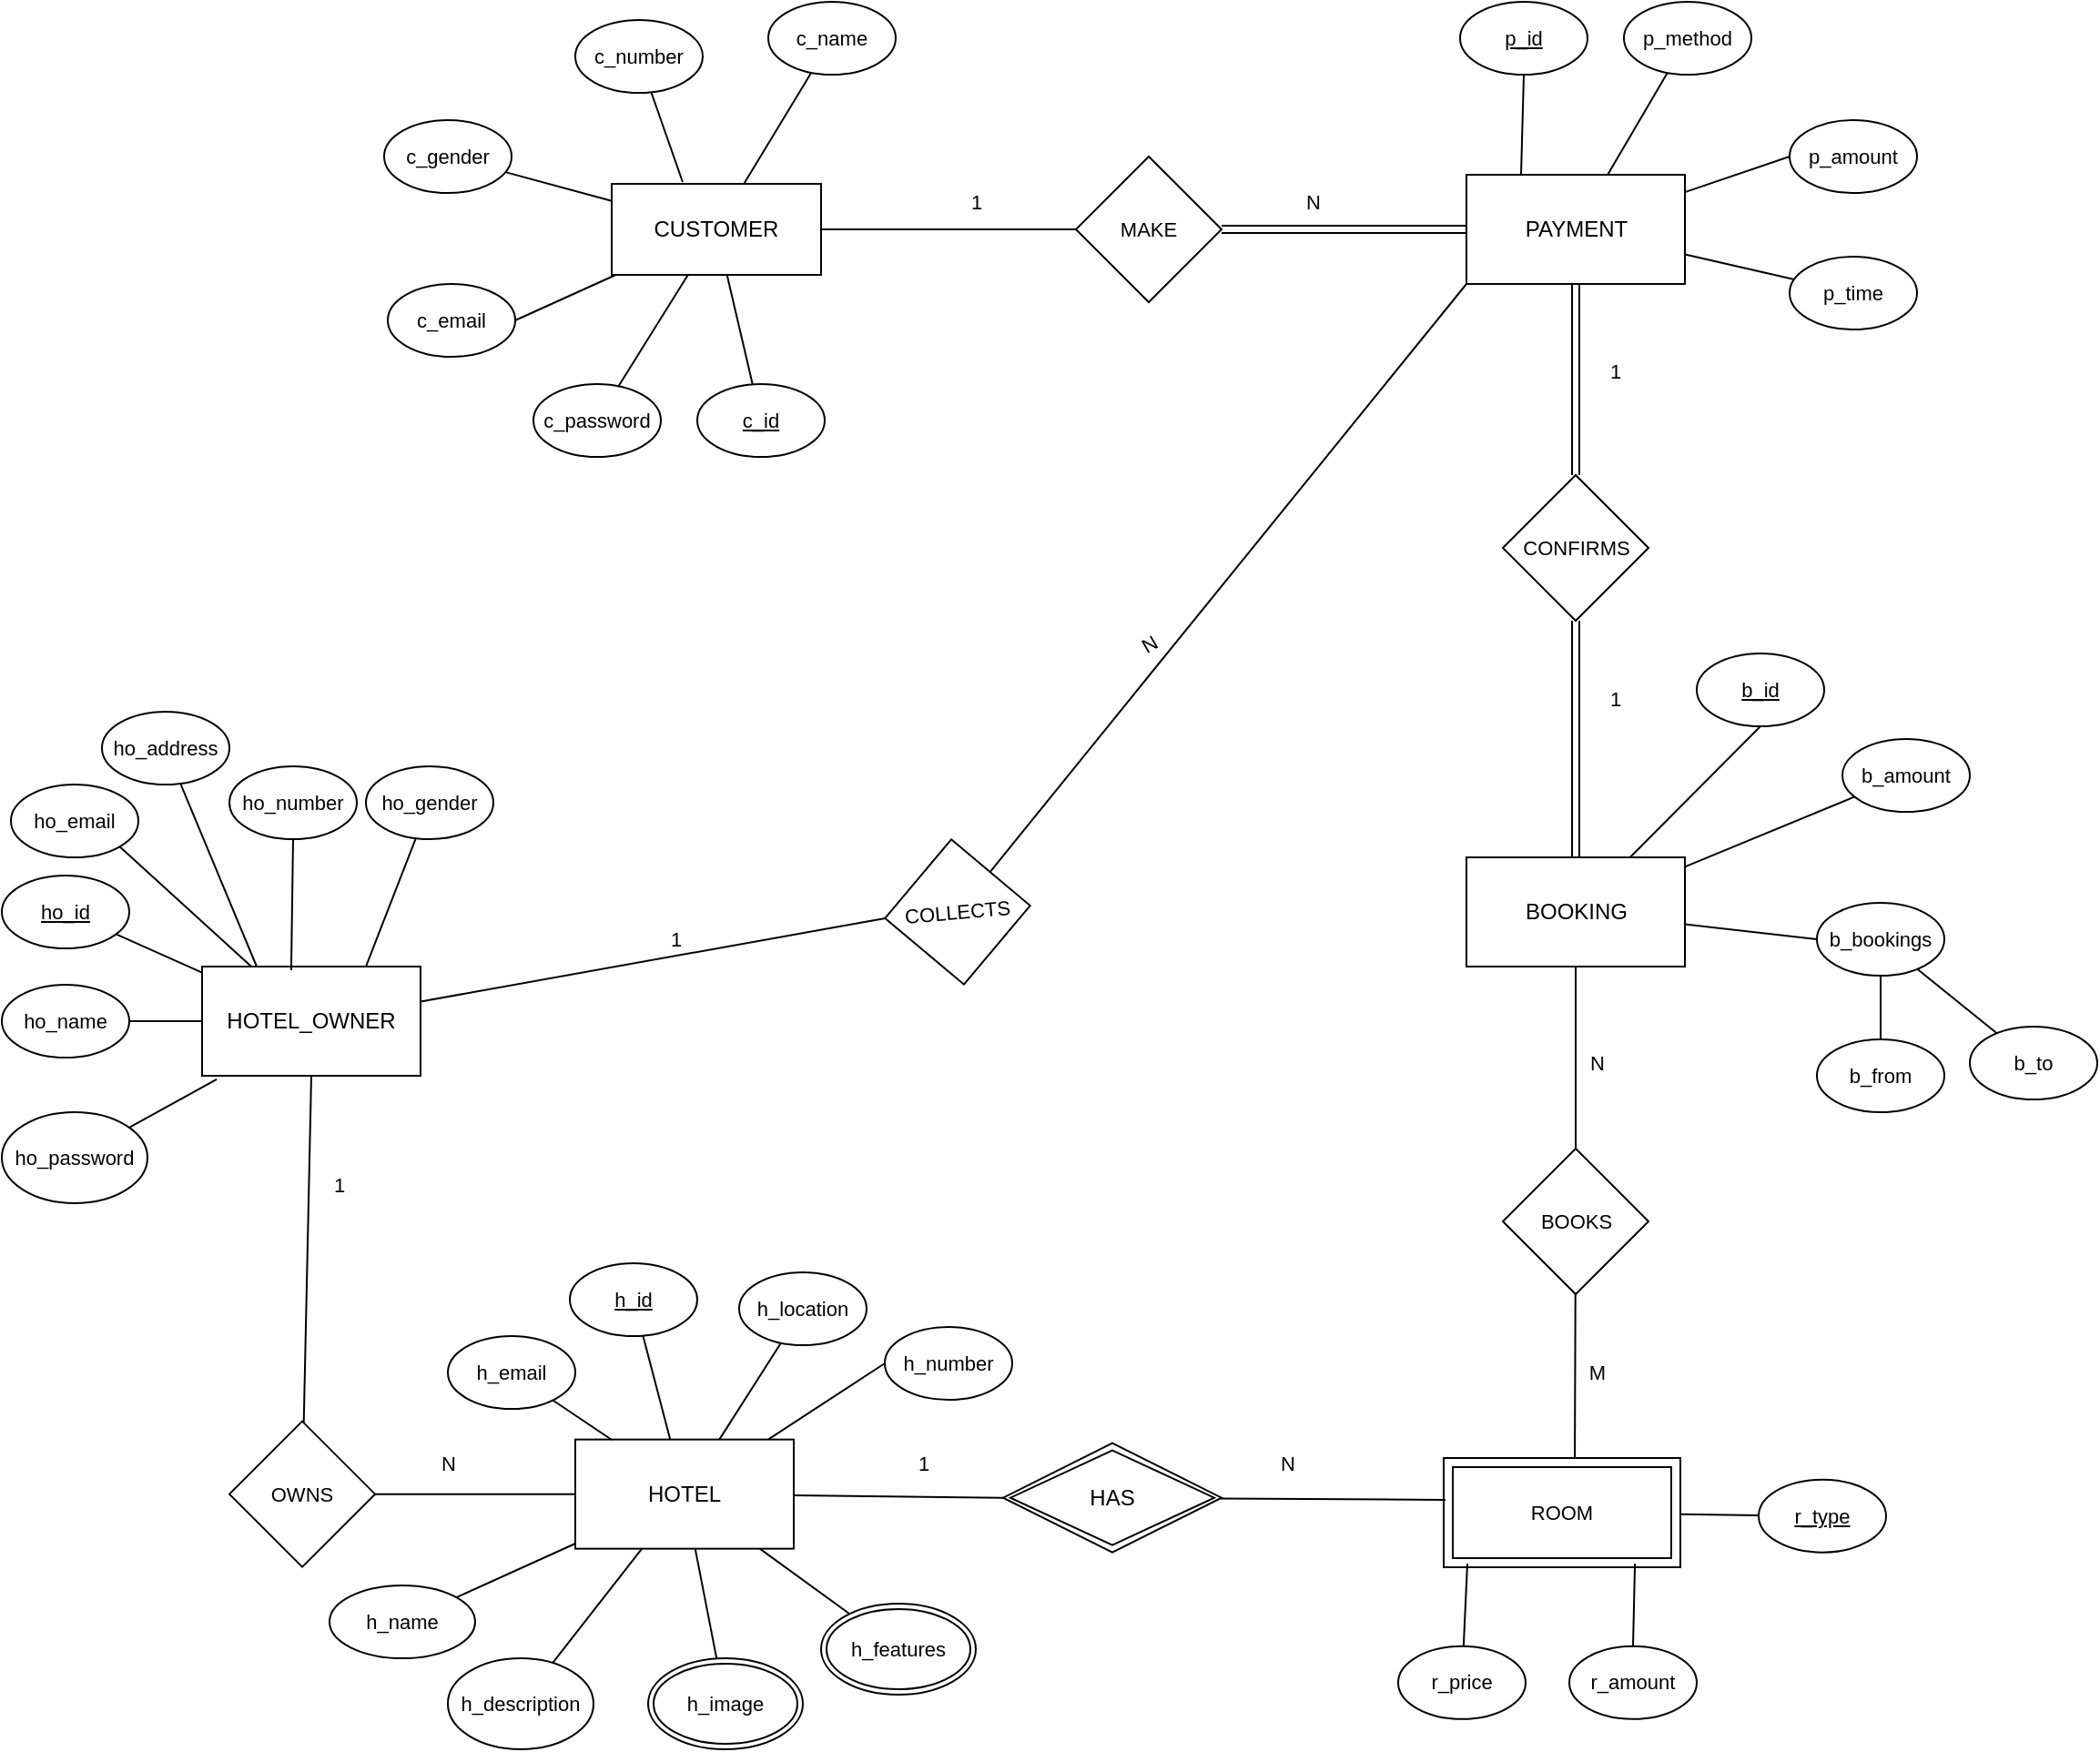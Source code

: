 <mxfile version="22.1.5" type="google">
  <diagram id="R2lEEEUBdFMjLlhIrx00" name="Page-1">
    <mxGraphModel grid="1" page="1" gridSize="10" guides="1" tooltips="1" connect="1" arrows="1" fold="1" pageScale="1" pageWidth="1600" pageHeight="1200" math="0" shadow="0" extFonts="Permanent Marker^https://fonts.googleapis.com/css?family=Permanent+Marker">
      <root>
        <mxCell id="0" />
        <mxCell id="1" parent="0" />
        <mxCell id="ENX1rJLDh6_G17ylzVSc-8" style="edgeStyle=none;shape=connector;rounded=1;orthogonalLoop=1;jettySize=auto;html=1;labelBackgroundColor=default;strokeColor=default;strokeWidth=1;align=center;verticalAlign=middle;fontFamily=Helvetica;fontSize=11;fontColor=default;endArrow=none;endFill=0;" edge="1" parent="1" source="ENX1rJLDh6_G17ylzVSc-1" target="ENX1rJLDh6_G17ylzVSc-6">
          <mxGeometry relative="1" as="geometry" />
        </mxCell>
        <mxCell id="ENX1rJLDh6_G17ylzVSc-155" style="edgeStyle=none;shape=connector;rounded=1;orthogonalLoop=1;jettySize=auto;html=1;labelBackgroundColor=default;strokeColor=default;strokeWidth=1;align=center;verticalAlign=middle;fontFamily=Helvetica;fontSize=11;fontColor=default;endArrow=none;endFill=0;" edge="1" parent="1" source="ENX1rJLDh6_G17ylzVSc-1" target="ENX1rJLDh6_G17ylzVSc-11">
          <mxGeometry relative="1" as="geometry" />
        </mxCell>
        <mxCell id="ENX1rJLDh6_G17ylzVSc-157" style="edgeStyle=none;shape=link;rounded=1;orthogonalLoop=1;jettySize=auto;html=1;labelBackgroundColor=default;strokeColor=default;strokeWidth=1;align=center;verticalAlign=middle;fontFamily=Helvetica;fontSize=11;fontColor=default;endArrow=none;endFill=0;" edge="1" parent="1" source="ENX1rJLDh6_G17ylzVSc-1" target="ENX1rJLDh6_G17ylzVSc-117">
          <mxGeometry relative="1" as="geometry" />
        </mxCell>
        <mxCell id="ENX1rJLDh6_G17ylzVSc-165" style="edgeStyle=none;shape=link;rounded=1;orthogonalLoop=1;jettySize=auto;html=1;entryX=0.5;entryY=0;entryDx=0;entryDy=0;labelBackgroundColor=default;strokeColor=default;strokeWidth=1;align=center;verticalAlign=middle;fontFamily=Helvetica;fontSize=11;fontColor=default;endArrow=none;endFill=0;" edge="1" parent="1" source="ENX1rJLDh6_G17ylzVSc-1" target="ENX1rJLDh6_G17ylzVSc-139">
          <mxGeometry relative="1" as="geometry" />
        </mxCell>
        <mxCell id="EEVhK9cs7pc64kv3YlAK-48" style="edgeStyle=none;shape=connector;rounded=0;orthogonalLoop=1;jettySize=auto;html=1;entryX=0;entryY=0.5;entryDx=0;entryDy=0;labelBackgroundColor=default;strokeColor=default;align=center;verticalAlign=middle;fontFamily=Helvetica;fontSize=11;fontColor=default;endArrow=none;endFill=0;" edge="1" parent="1" source="ENX1rJLDh6_G17ylzVSc-1" target="ENX1rJLDh6_G17ylzVSc-9">
          <mxGeometry relative="1" as="geometry" />
        </mxCell>
        <mxCell id="ENX1rJLDh6_G17ylzVSc-1" value="PAYMENT" style="rounded=0;whiteSpace=wrap;html=1;" vertex="1" parent="1">
          <mxGeometry x="1029.5" y="215" width="120" height="60" as="geometry" />
        </mxCell>
        <mxCell id="ENX1rJLDh6_G17ylzVSc-7" style="edgeStyle=none;shape=connector;rounded=1;orthogonalLoop=1;jettySize=auto;html=1;exitX=0.5;exitY=1;exitDx=0;exitDy=0;entryX=0.25;entryY=0;entryDx=0;entryDy=0;labelBackgroundColor=default;strokeColor=default;strokeWidth=1;align=center;verticalAlign=middle;fontFamily=Helvetica;fontSize=11;fontColor=default;endArrow=none;endFill=0;" edge="1" parent="1" source="ENX1rJLDh6_G17ylzVSc-5" target="ENX1rJLDh6_G17ylzVSc-1">
          <mxGeometry relative="1" as="geometry" />
        </mxCell>
        <mxCell id="ENX1rJLDh6_G17ylzVSc-5" value="&lt;u&gt;p_id&lt;/u&gt;" style="ellipse;whiteSpace=wrap;html=1;fontFamily=Helvetica;fontSize=11;fontColor=default;" vertex="1" parent="1">
          <mxGeometry x="1026" y="120" width="70" height="40" as="geometry" />
        </mxCell>
        <mxCell id="ENX1rJLDh6_G17ylzVSc-6" value="p_method" style="ellipse;whiteSpace=wrap;html=1;fontFamily=Helvetica;fontSize=11;fontColor=default;" vertex="1" parent="1">
          <mxGeometry x="1116" y="120" width="70" height="40" as="geometry" />
        </mxCell>
        <mxCell id="ENX1rJLDh6_G17ylzVSc-9" value="p_amount" style="ellipse;whiteSpace=wrap;html=1;fontFamily=Helvetica;fontSize=11;fontColor=default;" vertex="1" parent="1">
          <mxGeometry x="1207" y="185" width="70" height="40" as="geometry" />
        </mxCell>
        <mxCell id="ENX1rJLDh6_G17ylzVSc-11" value="p_time" style="ellipse;whiteSpace=wrap;html=1;fontFamily=Helvetica;fontSize=11;fontColor=default;" vertex="1" parent="1">
          <mxGeometry x="1207" y="260" width="70" height="40" as="geometry" />
        </mxCell>
        <mxCell id="ObD_U0GbB0rKHwvf-HSZ-20" style="edgeStyle=none;shape=connector;rounded=0;orthogonalLoop=1;jettySize=auto;html=1;entryX=0;entryY=0.5;entryDx=0;entryDy=0;labelBackgroundColor=default;strokeColor=default;align=center;verticalAlign=middle;fontFamily=Helvetica;fontSize=11;fontColor=default;endArrow=none;endFill=0;" edge="1" parent="1" source="ENX1rJLDh6_G17ylzVSc-15" target="ObD_U0GbB0rKHwvf-HSZ-10">
          <mxGeometry relative="1" as="geometry" />
        </mxCell>
        <mxCell id="ENX1rJLDh6_G17ylzVSc-15" value="HOTEL_OWNER" style="rounded=0;whiteSpace=wrap;html=1;" vertex="1" parent="1">
          <mxGeometry x="335" y="650" width="120" height="60" as="geometry" />
        </mxCell>
        <mxCell id="ENX1rJLDh6_G17ylzVSc-19" style="edgeStyle=none;shape=connector;rounded=1;orthogonalLoop=1;jettySize=auto;html=1;labelBackgroundColor=default;strokeColor=default;strokeWidth=1;align=center;verticalAlign=middle;fontFamily=Helvetica;fontSize=11;fontColor=default;endArrow=none;endFill=0;" edge="1" parent="1" source="ENX1rJLDh6_G17ylzVSc-16" target="ENX1rJLDh6_G17ylzVSc-15">
          <mxGeometry relative="1" as="geometry" />
        </mxCell>
        <mxCell id="ENX1rJLDh6_G17ylzVSc-16" value="&lt;u&gt;ho_id&lt;/u&gt;" style="ellipse;whiteSpace=wrap;html=1;fontFamily=Helvetica;fontSize=11;fontColor=default;" vertex="1" parent="1">
          <mxGeometry x="225" y="600" width="70" height="40" as="geometry" />
        </mxCell>
        <mxCell id="ENX1rJLDh6_G17ylzVSc-20" style="edgeStyle=none;shape=connector;rounded=1;orthogonalLoop=1;jettySize=auto;html=1;exitX=1;exitY=0.5;exitDx=0;exitDy=0;entryX=0;entryY=0.5;entryDx=0;entryDy=0;labelBackgroundColor=default;strokeColor=default;strokeWidth=1;align=center;verticalAlign=middle;fontFamily=Helvetica;fontSize=11;fontColor=default;endArrow=none;endFill=0;" edge="1" parent="1" source="ENX1rJLDh6_G17ylzVSc-17" target="ENX1rJLDh6_G17ylzVSc-15">
          <mxGeometry relative="1" as="geometry" />
        </mxCell>
        <mxCell id="ENX1rJLDh6_G17ylzVSc-17" value="ho_name" style="ellipse;whiteSpace=wrap;html=1;fontFamily=Helvetica;fontSize=11;fontColor=default;" vertex="1" parent="1">
          <mxGeometry x="225" y="660" width="70" height="40" as="geometry" />
        </mxCell>
        <mxCell id="ENX1rJLDh6_G17ylzVSc-27" style="edgeStyle=none;shape=connector;rounded=1;orthogonalLoop=1;jettySize=auto;html=1;entryX=0.25;entryY=0;entryDx=0;entryDy=0;labelBackgroundColor=default;strokeColor=default;strokeWidth=1;align=center;verticalAlign=middle;fontFamily=Helvetica;fontSize=11;fontColor=default;endArrow=none;endFill=0;" edge="1" parent="1" source="ENX1rJLDh6_G17ylzVSc-18" target="ENX1rJLDh6_G17ylzVSc-15">
          <mxGeometry relative="1" as="geometry" />
        </mxCell>
        <mxCell id="ENX1rJLDh6_G17ylzVSc-18" value="ho_address" style="ellipse;whiteSpace=wrap;html=1;fontFamily=Helvetica;fontSize=11;fontColor=default;" vertex="1" parent="1">
          <mxGeometry x="280" y="510" width="70" height="40" as="geometry" />
        </mxCell>
        <mxCell id="ENX1rJLDh6_G17ylzVSc-21" value="ho_number" style="ellipse;whiteSpace=wrap;html=1;fontFamily=Helvetica;fontSize=11;fontColor=default;" vertex="1" parent="1">
          <mxGeometry x="350" y="540" width="70" height="40" as="geometry" />
        </mxCell>
        <mxCell id="ENX1rJLDh6_G17ylzVSc-29" style="edgeStyle=none;shape=connector;rounded=1;orthogonalLoop=1;jettySize=auto;html=1;entryX=0.75;entryY=0;entryDx=0;entryDy=0;labelBackgroundColor=default;strokeColor=default;strokeWidth=1;align=center;verticalAlign=middle;fontFamily=Helvetica;fontSize=11;fontColor=default;endArrow=none;endFill=0;" edge="1" parent="1" source="ENX1rJLDh6_G17ylzVSc-22" target="ENX1rJLDh6_G17ylzVSc-15">
          <mxGeometry relative="1" as="geometry" />
        </mxCell>
        <mxCell id="ENX1rJLDh6_G17ylzVSc-22" value="ho_gender" style="ellipse;whiteSpace=wrap;html=1;fontFamily=Helvetica;fontSize=11;fontColor=default;" vertex="1" parent="1">
          <mxGeometry x="425" y="540" width="70" height="40" as="geometry" />
        </mxCell>
        <mxCell id="ENX1rJLDh6_G17ylzVSc-23" value="ho_password" style="ellipse;whiteSpace=wrap;html=1;fontFamily=Helvetica;fontSize=11;fontColor=default;" vertex="1" parent="1">
          <mxGeometry x="225" y="730" width="80" height="50" as="geometry" />
        </mxCell>
        <mxCell id="ENX1rJLDh6_G17ylzVSc-26" style="edgeStyle=none;shape=connector;rounded=1;orthogonalLoop=1;jettySize=auto;html=1;exitX=1;exitY=1;exitDx=0;exitDy=0;labelBackgroundColor=default;strokeColor=default;strokeWidth=1;align=center;verticalAlign=middle;fontFamily=Helvetica;fontSize=11;fontColor=default;endArrow=none;endFill=0;" edge="1" parent="1" source="ENX1rJLDh6_G17ylzVSc-24" target="ENX1rJLDh6_G17ylzVSc-15">
          <mxGeometry relative="1" as="geometry" />
        </mxCell>
        <mxCell id="ENX1rJLDh6_G17ylzVSc-24" value="ho_email" style="ellipse;whiteSpace=wrap;html=1;fontFamily=Helvetica;fontSize=11;fontColor=default;" vertex="1" parent="1">
          <mxGeometry x="230" y="550" width="70" height="40" as="geometry" />
        </mxCell>
        <mxCell id="ENX1rJLDh6_G17ylzVSc-25" style="edgeStyle=none;shape=connector;rounded=1;orthogonalLoop=1;jettySize=auto;html=1;entryX=0.067;entryY=1.033;entryDx=0;entryDy=0;entryPerimeter=0;labelBackgroundColor=default;strokeColor=default;strokeWidth=1;align=center;verticalAlign=middle;fontFamily=Helvetica;fontSize=11;fontColor=default;endArrow=none;endFill=0;" edge="1" parent="1" source="ENX1rJLDh6_G17ylzVSc-23" target="ENX1rJLDh6_G17ylzVSc-15">
          <mxGeometry relative="1" as="geometry" />
        </mxCell>
        <mxCell id="ENX1rJLDh6_G17ylzVSc-28" style="edgeStyle=none;shape=connector;rounded=1;orthogonalLoop=1;jettySize=auto;html=1;exitX=0.5;exitY=1;exitDx=0;exitDy=0;entryX=0.408;entryY=0.033;entryDx=0;entryDy=0;entryPerimeter=0;labelBackgroundColor=default;strokeColor=default;strokeWidth=1;align=center;verticalAlign=middle;fontFamily=Helvetica;fontSize=11;fontColor=default;endArrow=none;endFill=0;" edge="1" parent="1" source="ENX1rJLDh6_G17ylzVSc-21" target="ENX1rJLDh6_G17ylzVSc-15">
          <mxGeometry relative="1" as="geometry" />
        </mxCell>
        <mxCell id="ENX1rJLDh6_G17ylzVSc-98" style="edgeStyle=none;shape=connector;rounded=1;orthogonalLoop=1;jettySize=auto;html=1;labelBackgroundColor=default;strokeColor=default;strokeWidth=1;align=center;verticalAlign=middle;fontFamily=Helvetica;fontSize=11;fontColor=default;endArrow=none;endFill=0;" edge="1" parent="1" source="ENX1rJLDh6_G17ylzVSc-30" target="ENX1rJLDh6_G17ylzVSc-94">
          <mxGeometry relative="1" as="geometry" />
        </mxCell>
        <mxCell id="38MOUHCQfQlVia6puJau-15" style="edgeStyle=none;shape=connector;rounded=0;orthogonalLoop=1;jettySize=auto;html=1;labelBackgroundColor=default;strokeColor=default;align=center;verticalAlign=middle;fontFamily=Helvetica;fontSize=11;fontColor=default;endArrow=none;endFill=0;" edge="1" parent="1" source="ENX1rJLDh6_G17ylzVSc-30" target="38MOUHCQfQlVia6puJau-14">
          <mxGeometry relative="1" as="geometry" />
        </mxCell>
        <mxCell id="EEVhK9cs7pc64kv3YlAK-26" style="edgeStyle=none;shape=connector;rounded=0;orthogonalLoop=1;jettySize=auto;html=1;entryX=0;entryY=0.5;entryDx=0;entryDy=0;labelBackgroundColor=default;strokeColor=default;align=center;verticalAlign=middle;fontFamily=Helvetica;fontSize=11;fontColor=default;endArrow=none;endFill=0;" edge="1" parent="1" source="ENX1rJLDh6_G17ylzVSc-30" target="XDUcXkjcurWNmdW9d0in-2">
          <mxGeometry relative="1" as="geometry" />
        </mxCell>
        <mxCell id="ObD_U0GbB0rKHwvf-HSZ-8" style="edgeStyle=none;shape=connector;rounded=0;orthogonalLoop=1;jettySize=auto;html=1;labelBackgroundColor=default;strokeColor=default;align=center;verticalAlign=middle;fontFamily=Helvetica;fontSize=11;fontColor=default;endArrow=none;endFill=0;" edge="1" parent="1" source="ENX1rJLDh6_G17ylzVSc-30" target="ObD_U0GbB0rKHwvf-HSZ-7">
          <mxGeometry relative="1" as="geometry" />
        </mxCell>
        <mxCell id="ObD_U0GbB0rKHwvf-HSZ-15" style="edgeStyle=none;shape=connector;rounded=0;orthogonalLoop=1;jettySize=auto;html=1;labelBackgroundColor=default;strokeColor=default;align=center;verticalAlign=middle;fontFamily=Helvetica;fontSize=11;fontColor=default;endArrow=none;endFill=0;" edge="1" parent="1" source="ENX1rJLDh6_G17ylzVSc-30" target="ENX1rJLDh6_G17ylzVSc-36">
          <mxGeometry relative="1" as="geometry" />
        </mxCell>
        <mxCell id="ObD_U0GbB0rKHwvf-HSZ-16" style="edgeStyle=none;shape=connector;rounded=0;orthogonalLoop=1;jettySize=auto;html=1;entryX=0;entryY=0.5;entryDx=0;entryDy=0;labelBackgroundColor=default;strokeColor=default;align=center;verticalAlign=middle;fontFamily=Helvetica;fontSize=11;fontColor=default;endArrow=none;endFill=0;" edge="1" parent="1" source="ENX1rJLDh6_G17ylzVSc-30" target="ENX1rJLDh6_G17ylzVSc-37">
          <mxGeometry relative="1" as="geometry" />
        </mxCell>
        <mxCell id="ENX1rJLDh6_G17ylzVSc-30" value="HOTEL" style="rounded=0;whiteSpace=wrap;html=1;" vertex="1" parent="1">
          <mxGeometry x="540" y="909.82" width="120" height="60" as="geometry" />
        </mxCell>
        <mxCell id="ENX1rJLDh6_G17ylzVSc-31" style="edgeStyle=none;shape=connector;rounded=1;orthogonalLoop=1;jettySize=auto;html=1;labelBackgroundColor=default;strokeColor=default;strokeWidth=1;align=center;verticalAlign=middle;fontFamily=Helvetica;fontSize=11;fontColor=default;endArrow=none;endFill=0;" edge="1" parent="1" source="ENX1rJLDh6_G17ylzVSc-32" target="ENX1rJLDh6_G17ylzVSc-30">
          <mxGeometry relative="1" as="geometry" />
        </mxCell>
        <mxCell id="ENX1rJLDh6_G17ylzVSc-32" value="&lt;u&gt;h_id&lt;/u&gt;" style="ellipse;whiteSpace=wrap;html=1;fontFamily=Helvetica;fontSize=11;fontColor=default;" vertex="1" parent="1">
          <mxGeometry x="537" y="813" width="70" height="40" as="geometry" />
        </mxCell>
        <mxCell id="ENX1rJLDh6_G17ylzVSc-36" value="h_location" style="ellipse;whiteSpace=wrap;html=1;fontFamily=Helvetica;fontSize=11;fontColor=default;" vertex="1" parent="1">
          <mxGeometry x="630" y="818" width="70" height="40" as="geometry" />
        </mxCell>
        <mxCell id="ENX1rJLDh6_G17ylzVSc-37" value="h_number" style="ellipse;whiteSpace=wrap;html=1;fontFamily=Helvetica;fontSize=11;fontColor=default;" vertex="1" parent="1">
          <mxGeometry x="710" y="848" width="70" height="40" as="geometry" />
        </mxCell>
        <mxCell id="ENX1rJLDh6_G17ylzVSc-42" value="h_email" style="ellipse;whiteSpace=wrap;html=1;fontFamily=Helvetica;fontSize=11;fontColor=default;" vertex="1" parent="1">
          <mxGeometry x="470" y="853" width="70" height="40" as="geometry" />
        </mxCell>
        <mxCell id="ENX1rJLDh6_G17ylzVSc-75" style="edgeStyle=none;shape=connector;rounded=1;orthogonalLoop=1;jettySize=auto;html=1;labelBackgroundColor=default;strokeColor=default;strokeWidth=1;align=center;verticalAlign=middle;fontFamily=Helvetica;fontSize=11;fontColor=default;endArrow=none;endFill=0;" edge="1" parent="1" source="ENX1rJLDh6_G17ylzVSc-47" target="ENX1rJLDh6_G17ylzVSc-30">
          <mxGeometry relative="1" as="geometry" />
        </mxCell>
        <mxCell id="ENX1rJLDh6_G17ylzVSc-47" value="h_name" style="ellipse;whiteSpace=wrap;html=1;fontFamily=Helvetica;fontSize=11;fontColor=default;" vertex="1" parent="1">
          <mxGeometry x="405" y="990" width="80" height="40" as="geometry" />
        </mxCell>
        <mxCell id="EEVhK9cs7pc64kv3YlAK-25" style="edgeStyle=none;shape=connector;rounded=0;orthogonalLoop=1;jettySize=auto;html=1;labelBackgroundColor=default;strokeColor=default;align=center;verticalAlign=middle;fontFamily=Helvetica;fontSize=11;fontColor=default;endArrow=none;endFill=0;" edge="1" parent="1" source="ENX1rJLDh6_G17ylzVSc-49" target="ENX1rJLDh6_G17ylzVSc-30">
          <mxGeometry relative="1" as="geometry" />
        </mxCell>
        <mxCell id="ObD_U0GbB0rKHwvf-HSZ-1" style="rounded=0;orthogonalLoop=1;jettySize=auto;html=1;entryX=0.5;entryY=1;entryDx=0;entryDy=0;endArrow=none;endFill=0;" edge="1" parent="1" source="ENX1rJLDh6_G17ylzVSc-49" target="ENX1rJLDh6_G17ylzVSc-15">
          <mxGeometry relative="1" as="geometry" />
        </mxCell>
        <mxCell id="ENX1rJLDh6_G17ylzVSc-49" value="OWNS" style="rhombus;whiteSpace=wrap;html=1;fontFamily=Helvetica;fontSize=11;fontColor=default;" vertex="1" parent="1">
          <mxGeometry x="350" y="899.82" width="80" height="80" as="geometry" />
        </mxCell>
        <mxCell id="ENX1rJLDh6_G17ylzVSc-151" style="edgeStyle=none;shape=connector;rounded=1;orthogonalLoop=1;jettySize=auto;html=1;labelBackgroundColor=default;strokeColor=default;strokeWidth=1;align=center;verticalAlign=middle;fontFamily=Helvetica;fontSize=11;fontColor=default;endArrow=none;endFill=0;" edge="1" parent="1" source="ENX1rJLDh6_G17ylzVSc-73" target="ENX1rJLDh6_G17ylzVSc-85">
          <mxGeometry relative="1" as="geometry" />
        </mxCell>
        <mxCell id="ENX1rJLDh6_G17ylzVSc-153" style="edgeStyle=none;shape=connector;rounded=1;orthogonalLoop=1;jettySize=auto;html=1;entryX=1;entryY=0.5;entryDx=0;entryDy=0;labelBackgroundColor=default;strokeColor=default;strokeWidth=1;align=center;verticalAlign=middle;fontFamily=Helvetica;fontSize=11;fontColor=default;endArrow=none;endFill=0;" edge="1" parent="1" source="ENX1rJLDh6_G17ylzVSc-73" target="ENX1rJLDh6_G17ylzVSc-84">
          <mxGeometry relative="1" as="geometry" />
        </mxCell>
        <mxCell id="ENX1rJLDh6_G17ylzVSc-154" style="edgeStyle=none;shape=connector;rounded=1;orthogonalLoop=1;jettySize=auto;html=1;labelBackgroundColor=default;strokeColor=default;strokeWidth=1;align=center;verticalAlign=middle;fontFamily=Helvetica;fontSize=11;fontColor=default;endArrow=none;endFill=0;" edge="1" parent="1" source="ENX1rJLDh6_G17ylzVSc-73" target="ENX1rJLDh6_G17ylzVSc-86">
          <mxGeometry relative="1" as="geometry" />
        </mxCell>
        <mxCell id="ENX1rJLDh6_G17ylzVSc-156" style="edgeStyle=none;shape=connector;rounded=1;orthogonalLoop=1;jettySize=auto;html=1;entryX=0;entryY=0.5;entryDx=0;entryDy=0;labelBackgroundColor=default;strokeColor=default;strokeWidth=1;align=center;verticalAlign=middle;fontFamily=Helvetica;fontSize=11;fontColor=default;endArrow=none;endFill=0;" edge="1" parent="1" source="ENX1rJLDh6_G17ylzVSc-73" target="ENX1rJLDh6_G17ylzVSc-117">
          <mxGeometry relative="1" as="geometry" />
        </mxCell>
        <mxCell id="EEVhK9cs7pc64kv3YlAK-49" style="edgeStyle=none;shape=connector;rounded=0;orthogonalLoop=1;jettySize=auto;html=1;labelBackgroundColor=default;strokeColor=default;align=center;verticalAlign=middle;fontFamily=Helvetica;fontSize=11;fontColor=default;endArrow=none;endFill=0;" edge="1" parent="1" source="ENX1rJLDh6_G17ylzVSc-73" target="ENX1rJLDh6_G17ylzVSc-81">
          <mxGeometry relative="1" as="geometry" />
        </mxCell>
        <mxCell id="ENX1rJLDh6_G17ylzVSc-73" value="CUSTOMER" style="rounded=0;whiteSpace=wrap;html=1;" vertex="1" parent="1">
          <mxGeometry x="560" y="220" width="115" height="50" as="geometry" />
        </mxCell>
        <mxCell id="ENX1rJLDh6_G17ylzVSc-81" value="&lt;u&gt;c_id&lt;/u&gt;" style="ellipse;whiteSpace=wrap;html=1;fontFamily=Helvetica;fontSize=11;fontColor=default;" vertex="1" parent="1">
          <mxGeometry x="607" y="330" width="70" height="40" as="geometry" />
        </mxCell>
        <mxCell id="ObD_U0GbB0rKHwvf-HSZ-18" value="" style="edgeStyle=none;shape=connector;rounded=0;orthogonalLoop=1;jettySize=auto;html=1;labelBackgroundColor=default;strokeColor=default;align=center;verticalAlign=middle;fontFamily=Helvetica;fontSize=11;fontColor=default;endArrow=none;endFill=0;" edge="1" parent="1" source="ENX1rJLDh6_G17ylzVSc-82" target="ENX1rJLDh6_G17ylzVSc-73">
          <mxGeometry relative="1" as="geometry" />
        </mxCell>
        <mxCell id="ENX1rJLDh6_G17ylzVSc-82" value="c_name" style="ellipse;whiteSpace=wrap;html=1;fontFamily=Helvetica;fontSize=11;fontColor=default;" vertex="1" parent="1">
          <mxGeometry x="646" y="120" width="70" height="40" as="geometry" />
        </mxCell>
        <mxCell id="ENX1rJLDh6_G17ylzVSc-83" value="c_number" style="ellipse;whiteSpace=wrap;html=1;fontFamily=Helvetica;fontSize=11;fontColor=default;" vertex="1" parent="1">
          <mxGeometry x="540" y="130" width="70" height="40" as="geometry" />
        </mxCell>
        <mxCell id="ENX1rJLDh6_G17ylzVSc-84" value="c_email" style="ellipse;whiteSpace=wrap;html=1;fontFamily=Helvetica;fontSize=11;fontColor=default;" vertex="1" parent="1">
          <mxGeometry x="437" y="275" width="70" height="40" as="geometry" />
        </mxCell>
        <mxCell id="ENX1rJLDh6_G17ylzVSc-85" value="c_gender" style="ellipse;whiteSpace=wrap;html=1;fontFamily=Helvetica;fontSize=11;fontColor=default;" vertex="1" parent="1">
          <mxGeometry x="435" y="185" width="70" height="40" as="geometry" />
        </mxCell>
        <mxCell id="ENX1rJLDh6_G17ylzVSc-86" value="c_password" style="ellipse;whiteSpace=wrap;html=1;fontFamily=Helvetica;fontSize=11;fontColor=default;" vertex="1" parent="1">
          <mxGeometry x="517" y="330" width="70" height="40" as="geometry" />
        </mxCell>
        <mxCell id="ENX1rJLDh6_G17ylzVSc-94" value="h_features" style="ellipse;shape=doubleEllipse;margin=3;whiteSpace=wrap;html=1;align=center;fontFamily=Helvetica;fontSize=11;fontColor=default;" vertex="1" parent="1">
          <mxGeometry x="675" y="1000" width="85" height="50" as="geometry" />
        </mxCell>
        <mxCell id="ENX1rJLDh6_G17ylzVSc-117" value="MAKE" style="rhombus;whiteSpace=wrap;html=1;fontFamily=Helvetica;fontSize=11;fontColor=default;" vertex="1" parent="1">
          <mxGeometry x="815" y="205" width="80" height="80" as="geometry" />
        </mxCell>
        <mxCell id="ENX1rJLDh6_G17ylzVSc-134" value="&lt;u&gt;r_type&lt;/u&gt;" style="ellipse;whiteSpace=wrap;html=1;fontFamily=Helvetica;fontSize=11;fontColor=default;" vertex="1" parent="1">
          <mxGeometry x="1190" y="931.82" width="70" height="40" as="geometry" />
        </mxCell>
        <mxCell id="ENX1rJLDh6_G17ylzVSc-135" value="r_price" style="ellipse;whiteSpace=wrap;html=1;fontFamily=Helvetica;fontSize=11;fontColor=default;" vertex="1" parent="1">
          <mxGeometry x="992" y="1023.41" width="70" height="40" as="geometry" />
        </mxCell>
        <mxCell id="EEVhK9cs7pc64kv3YlAK-22" style="edgeStyle=none;shape=link;rounded=0;orthogonalLoop=1;jettySize=auto;html=1;labelBackgroundColor=default;strokeColor=default;align=center;verticalAlign=middle;fontFamily=Helvetica;fontSize=11;fontColor=default;endArrow=none;endFill=0;" edge="1" parent="1" source="ENX1rJLDh6_G17ylzVSc-139" target="EEVhK9cs7pc64kv3YlAK-1">
          <mxGeometry relative="1" as="geometry" />
        </mxCell>
        <mxCell id="ENX1rJLDh6_G17ylzVSc-139" value="CONFIRMS" style="rhombus;whiteSpace=wrap;html=1;fontFamily=Helvetica;fontSize=11;fontColor=default;" vertex="1" parent="1">
          <mxGeometry x="1049.5" y="380" width="80" height="80" as="geometry" />
        </mxCell>
        <mxCell id="38MOUHCQfQlVia6puJau-16" style="edgeStyle=none;shape=connector;rounded=0;orthogonalLoop=1;jettySize=auto;html=1;labelBackgroundColor=default;strokeColor=default;align=center;verticalAlign=middle;fontFamily=Helvetica;fontSize=11;fontColor=default;endArrow=none;endFill=0;" edge="1" parent="1" source="ENX1rJLDh6_G17ylzVSc-140" target="ENX1rJLDh6_G17ylzVSc-134">
          <mxGeometry relative="1" as="geometry" />
        </mxCell>
        <mxCell id="ENX1rJLDh6_G17ylzVSc-140" value="ROOM" style="shape=ext;margin=3;double=1;whiteSpace=wrap;html=1;align=center;fontFamily=Helvetica;fontSize=11;fontColor=default;" vertex="1" parent="1">
          <mxGeometry x="1017" y="920" width="130" height="60" as="geometry" />
        </mxCell>
        <mxCell id="ENX1rJLDh6_G17ylzVSc-145" style="edgeStyle=none;shape=connector;rounded=1;orthogonalLoop=1;jettySize=auto;html=1;entryX=0.1;entryY=0.967;entryDx=0;entryDy=0;entryPerimeter=0;labelBackgroundColor=default;strokeColor=default;strokeWidth=1;align=center;verticalAlign=middle;fontFamily=Helvetica;fontSize=11;fontColor=default;endArrow=none;endFill=0;" edge="1" parent="1" source="ENX1rJLDh6_G17ylzVSc-135" target="ENX1rJLDh6_G17ylzVSc-140">
          <mxGeometry relative="1" as="geometry" />
        </mxCell>
        <mxCell id="jGBTBhinUIyrrwkKjwSk-20" value="N" style="text;html=1;align=center;verticalAlign=middle;resizable=0;points=[];autosize=1;strokeColor=none;fillColor=none;fontSize=11;fontFamily=Helvetica;fontColor=default;" vertex="1" parent="1">
          <mxGeometry x="930" y="215" width="30" height="30" as="geometry" />
        </mxCell>
        <mxCell id="jGBTBhinUIyrrwkKjwSk-21" value="1" style="text;html=1;align=center;verticalAlign=middle;resizable=0;points=[];autosize=1;strokeColor=none;fillColor=none;fontSize=11;fontFamily=Helvetica;fontColor=default;" vertex="1" parent="1">
          <mxGeometry x="745" y="215" width="30" height="30" as="geometry" />
        </mxCell>
        <mxCell id="XDUcXkjcurWNmdW9d0in-2" value="HAS" style="shape=rhombus;double=1;perimeter=rhombusPerimeter;whiteSpace=wrap;html=1;align=center;" vertex="1" parent="1">
          <mxGeometry x="775" y="911.82" width="120" height="60" as="geometry" />
        </mxCell>
        <mxCell id="38MOUHCQfQlVia6puJau-9" value="b_from" style="ellipse;whiteSpace=wrap;html=1;fontFamily=Helvetica;fontSize=11;fontColor=default;" vertex="1" parent="1">
          <mxGeometry x="1222" y="690" width="70" height="40" as="geometry" />
        </mxCell>
        <mxCell id="38MOUHCQfQlVia6puJau-10" value="b_to" style="ellipse;whiteSpace=wrap;html=1;fontFamily=Helvetica;fontSize=11;fontColor=default;" vertex="1" parent="1">
          <mxGeometry x="1306" y="683" width="70" height="40" as="geometry" />
        </mxCell>
        <mxCell id="38MOUHCQfQlVia6puJau-14" value="h_description" style="ellipse;whiteSpace=wrap;html=1;fontFamily=Helvetica;fontSize=11;fontColor=default;" vertex="1" parent="1">
          <mxGeometry x="470" y="1030" width="80" height="50" as="geometry" />
        </mxCell>
        <mxCell id="38MOUHCQfQlVia6puJau-17" value="r_amount" style="ellipse;whiteSpace=wrap;html=1;fontFamily=Helvetica;fontSize=11;fontColor=default;" vertex="1" parent="1">
          <mxGeometry x="1086" y="1023.41" width="70" height="40" as="geometry" />
        </mxCell>
        <mxCell id="EEVhK9cs7pc64kv3YlAK-6" style="rounded=0;orthogonalLoop=1;jettySize=auto;html=1;entryX=0.5;entryY=1;entryDx=0;entryDy=0;endArrow=none;endFill=0;" edge="1" parent="1" source="EEVhK9cs7pc64kv3YlAK-1" target="EEVhK9cs7pc64kv3YlAK-2">
          <mxGeometry relative="1" as="geometry" />
        </mxCell>
        <mxCell id="EEVhK9cs7pc64kv3YlAK-11" style="edgeStyle=none;shape=connector;rounded=0;orthogonalLoop=1;jettySize=auto;html=1;labelBackgroundColor=default;strokeColor=default;align=center;verticalAlign=middle;fontFamily=Helvetica;fontSize=11;fontColor=default;endArrow=none;endFill=0;" edge="1" parent="1" source="EEVhK9cs7pc64kv3YlAK-1" target="EEVhK9cs7pc64kv3YlAK-10">
          <mxGeometry relative="1" as="geometry" />
        </mxCell>
        <mxCell id="EEVhK9cs7pc64kv3YlAK-29" style="edgeStyle=none;shape=connector;rounded=0;orthogonalLoop=1;jettySize=auto;html=1;entryX=0.5;entryY=0;entryDx=0;entryDy=0;labelBackgroundColor=default;strokeColor=default;align=center;verticalAlign=middle;fontFamily=Helvetica;fontSize=11;fontColor=default;endArrow=none;endFill=0;" edge="1" parent="1" source="EEVhK9cs7pc64kv3YlAK-1" target="EEVhK9cs7pc64kv3YlAK-7">
          <mxGeometry relative="1" as="geometry" />
        </mxCell>
        <mxCell id="EEVhK9cs7pc64kv3YlAK-35" style="edgeStyle=none;shape=connector;rounded=0;orthogonalLoop=1;jettySize=auto;html=1;entryX=0;entryY=0.5;entryDx=0;entryDy=0;labelBackgroundColor=default;strokeColor=default;align=center;verticalAlign=middle;fontFamily=Helvetica;fontSize=11;fontColor=default;endArrow=none;endFill=0;" edge="1" parent="1" source="EEVhK9cs7pc64kv3YlAK-1" target="EEVhK9cs7pc64kv3YlAK-18">
          <mxGeometry relative="1" as="geometry" />
        </mxCell>
        <mxCell id="EEVhK9cs7pc64kv3YlAK-1" value="BOOKING" style="rounded=0;whiteSpace=wrap;html=1;" vertex="1" parent="1">
          <mxGeometry x="1029.5" y="590" width="120" height="60" as="geometry" />
        </mxCell>
        <mxCell id="EEVhK9cs7pc64kv3YlAK-2" value="&lt;u&gt;b_id&lt;/u&gt;" style="ellipse;whiteSpace=wrap;html=1;fontFamily=Helvetica;fontSize=11;fontColor=default;" vertex="1" parent="1">
          <mxGeometry x="1156" y="478" width="70" height="40" as="geometry" />
        </mxCell>
        <mxCell id="EEVhK9cs7pc64kv3YlAK-7" value="BOOKS" style="rhombus;whiteSpace=wrap;html=1;fontFamily=Helvetica;fontSize=11;fontColor=default;" vertex="1" parent="1">
          <mxGeometry x="1049.5" y="750" width="80" height="80" as="geometry" />
        </mxCell>
        <mxCell id="EEVhK9cs7pc64kv3YlAK-10" value="b_amount" style="ellipse;whiteSpace=wrap;html=1;fontFamily=Helvetica;fontSize=11;fontColor=default;" vertex="1" parent="1">
          <mxGeometry x="1236" y="525" width="70" height="40" as="geometry" />
        </mxCell>
        <mxCell id="EEVhK9cs7pc64kv3YlAK-37" style="edgeStyle=none;shape=connector;rounded=0;orthogonalLoop=1;jettySize=auto;html=1;labelBackgroundColor=default;strokeColor=default;align=center;verticalAlign=middle;fontFamily=Helvetica;fontSize=11;fontColor=default;endArrow=none;endFill=0;" edge="1" parent="1" source="EEVhK9cs7pc64kv3YlAK-18" target="38MOUHCQfQlVia6puJau-9">
          <mxGeometry relative="1" as="geometry" />
        </mxCell>
        <mxCell id="EEVhK9cs7pc64kv3YlAK-39" style="edgeStyle=none;shape=connector;rounded=0;orthogonalLoop=1;jettySize=auto;html=1;labelBackgroundColor=default;strokeColor=default;align=center;verticalAlign=middle;fontFamily=Helvetica;fontSize=11;fontColor=default;endArrow=none;endFill=0;" edge="1" parent="1" source="EEVhK9cs7pc64kv3YlAK-18" target="38MOUHCQfQlVia6puJau-10">
          <mxGeometry relative="1" as="geometry" />
        </mxCell>
        <mxCell id="EEVhK9cs7pc64kv3YlAK-18" value="b_bookings" style="ellipse;whiteSpace=wrap;html=1;fontFamily=Helvetica;fontSize=11;fontColor=default;" vertex="1" parent="1">
          <mxGeometry x="1222" y="615" width="70" height="40" as="geometry" />
        </mxCell>
        <mxCell id="EEVhK9cs7pc64kv3YlAK-27" style="edgeStyle=none;shape=connector;rounded=0;orthogonalLoop=1;jettySize=auto;html=1;entryX=0.008;entryY=0.383;entryDx=0;entryDy=0;entryPerimeter=0;labelBackgroundColor=default;strokeColor=default;align=center;verticalAlign=middle;fontFamily=Helvetica;fontSize=11;fontColor=default;endArrow=none;endFill=0;" edge="1" parent="1" source="XDUcXkjcurWNmdW9d0in-2" target="ENX1rJLDh6_G17ylzVSc-140">
          <mxGeometry relative="1" as="geometry" />
        </mxCell>
        <mxCell id="EEVhK9cs7pc64kv3YlAK-31" value="1" style="text;html=1;align=center;verticalAlign=middle;resizable=0;points=[];autosize=1;strokeColor=none;fillColor=none;fontSize=11;fontFamily=Helvetica;fontColor=default;" vertex="1" parent="1">
          <mxGeometry x="1096" y="308" width="30" height="30" as="geometry" />
        </mxCell>
        <mxCell id="EEVhK9cs7pc64kv3YlAK-32" value="1" style="text;html=1;align=center;verticalAlign=middle;resizable=0;points=[];autosize=1;strokeColor=none;fillColor=none;fontSize=11;fontFamily=Helvetica;fontColor=default;" vertex="1" parent="1">
          <mxGeometry x="1096" y="488" width="30" height="30" as="geometry" />
        </mxCell>
        <mxCell id="EEVhK9cs7pc64kv3YlAK-33" value="N" style="text;html=1;align=center;verticalAlign=middle;resizable=0;points=[];autosize=1;strokeColor=none;fillColor=none;fontSize=11;fontFamily=Helvetica;fontColor=default;" vertex="1" parent="1">
          <mxGeometry x="1086" y="688" width="30" height="30" as="geometry" />
        </mxCell>
        <mxCell id="EEVhK9cs7pc64kv3YlAK-43" value="1" style="text;html=1;align=center;verticalAlign=middle;resizable=0;points=[];autosize=1;strokeColor=none;fillColor=none;fontSize=11;fontFamily=Helvetica;fontColor=default;" vertex="1" parent="1">
          <mxGeometry x="716" y="908" width="30" height="30" as="geometry" />
        </mxCell>
        <mxCell id="EEVhK9cs7pc64kv3YlAK-44" value="N" style="text;html=1;align=center;verticalAlign=middle;resizable=0;points=[];autosize=1;strokeColor=none;fillColor=none;fontSize=11;fontFamily=Helvetica;fontColor=default;" vertex="1" parent="1">
          <mxGeometry x="916" y="908" width="30" height="30" as="geometry" />
        </mxCell>
        <mxCell id="EEVhK9cs7pc64kv3YlAK-45" value="1" style="text;html=1;align=center;verticalAlign=middle;resizable=0;points=[];autosize=1;strokeColor=none;fillColor=none;fontSize=11;fontFamily=Helvetica;fontColor=default;" vertex="1" parent="1">
          <mxGeometry x="395" y="755" width="30" height="30" as="geometry" />
        </mxCell>
        <mxCell id="EEVhK9cs7pc64kv3YlAK-46" value="N" style="text;html=1;align=center;verticalAlign=middle;resizable=0;points=[];autosize=1;strokeColor=none;fillColor=none;fontSize=11;fontFamily=Helvetica;fontColor=default;" vertex="1" parent="1">
          <mxGeometry x="455" y="908" width="30" height="30" as="geometry" />
        </mxCell>
        <mxCell id="EEVhK9cs7pc64kv3YlAK-47" style="edgeStyle=none;shape=connector;rounded=0;orthogonalLoop=1;jettySize=auto;html=1;exitX=0.5;exitY=0;exitDx=0;exitDy=0;entryX=0.808;entryY=0.967;entryDx=0;entryDy=0;entryPerimeter=0;labelBackgroundColor=default;strokeColor=default;align=center;verticalAlign=middle;fontFamily=Helvetica;fontSize=11;fontColor=default;endArrow=none;endFill=0;" edge="1" parent="1" source="38MOUHCQfQlVia6puJau-17" target="ENX1rJLDh6_G17ylzVSc-140">
          <mxGeometry relative="1" as="geometry" />
        </mxCell>
        <mxCell id="Ey0GIloGfwRgkIBDHp9l-2" style="edgeStyle=none;shape=connector;rounded=0;orthogonalLoop=1;jettySize=auto;html=1;entryX=0.554;entryY=0;entryDx=0;entryDy=0;entryPerimeter=0;labelBackgroundColor=default;strokeColor=default;align=center;verticalAlign=middle;fontFamily=Helvetica;fontSize=11;fontColor=default;endArrow=none;endFill=0;" edge="1" parent="1" source="EEVhK9cs7pc64kv3YlAK-7" target="ENX1rJLDh6_G17ylzVSc-140">
          <mxGeometry relative="1" as="geometry" />
        </mxCell>
        <mxCell id="ObD_U0GbB0rKHwvf-HSZ-2" style="rounded=0;orthogonalLoop=1;jettySize=auto;html=1;entryX=0.167;entryY=0.003;entryDx=0;entryDy=0;entryPerimeter=0;endArrow=none;endFill=0;" edge="1" parent="1" source="ENX1rJLDh6_G17ylzVSc-42" target="ENX1rJLDh6_G17ylzVSc-30">
          <mxGeometry relative="1" as="geometry" />
        </mxCell>
        <mxCell id="ObD_U0GbB0rKHwvf-HSZ-7" value="h_image" style="ellipse;shape=doubleEllipse;margin=3;whiteSpace=wrap;html=1;align=center;fontFamily=Helvetica;fontSize=11;fontColor=default;" vertex="1" parent="1">
          <mxGeometry x="580" y="1030.0" width="85" height="50" as="geometry" />
        </mxCell>
        <mxCell id="ObD_U0GbB0rKHwvf-HSZ-21" style="edgeStyle=none;shape=connector;rounded=0;orthogonalLoop=1;jettySize=auto;html=1;entryX=0;entryY=1;entryDx=0;entryDy=0;labelBackgroundColor=default;strokeColor=default;align=center;verticalAlign=middle;fontFamily=Helvetica;fontSize=11;fontColor=default;endArrow=none;endFill=0;" edge="1" parent="1" source="ObD_U0GbB0rKHwvf-HSZ-10" target="ENX1rJLDh6_G17ylzVSc-1">
          <mxGeometry relative="1" as="geometry" />
        </mxCell>
        <mxCell id="ObD_U0GbB0rKHwvf-HSZ-10" value="COLLECTS" style="rhombus;whiteSpace=wrap;html=1;fontFamily=Helvetica;fontSize=11;fontColor=default;rotation=-5;" vertex="1" parent="1">
          <mxGeometry x="710" y="580" width="80" height="80" as="geometry" />
        </mxCell>
        <mxCell id="ObD_U0GbB0rKHwvf-HSZ-13" value="1" style="text;html=1;align=center;verticalAlign=middle;resizable=0;points=[];autosize=1;strokeColor=none;fillColor=none;fontSize=11;fontFamily=Helvetica;fontColor=default;" vertex="1" parent="1">
          <mxGeometry x="580" y="620" width="30" height="30" as="geometry" />
        </mxCell>
        <mxCell id="ObD_U0GbB0rKHwvf-HSZ-14" value="N" style="text;html=1;align=center;verticalAlign=middle;resizable=0;points=[];autosize=1;strokeColor=none;fillColor=none;fontSize=11;fontFamily=Helvetica;fontColor=default;rotation=-30;" vertex="1" parent="1">
          <mxGeometry x="840" y="458" width="30" height="30" as="geometry" />
        </mxCell>
        <mxCell id="ObD_U0GbB0rKHwvf-HSZ-17" style="edgeStyle=none;shape=connector;rounded=0;orthogonalLoop=1;jettySize=auto;html=1;entryX=0.339;entryY=-0.02;entryDx=0;entryDy=0;entryPerimeter=0;labelBackgroundColor=default;strokeColor=default;align=center;verticalAlign=middle;fontFamily=Helvetica;fontSize=11;fontColor=default;endArrow=none;endFill=0;" edge="1" parent="1" source="ENX1rJLDh6_G17ylzVSc-83" target="ENX1rJLDh6_G17ylzVSc-73">
          <mxGeometry relative="1" as="geometry" />
        </mxCell>
        <mxCell id="ObD_U0GbB0rKHwvf-HSZ-22" value="M" style="text;html=1;align=center;verticalAlign=middle;resizable=0;points=[];autosize=1;strokeColor=none;fillColor=none;fontSize=11;fontFamily=Helvetica;fontColor=default;" vertex="1" parent="1">
          <mxGeometry x="1086" y="858" width="30" height="30" as="geometry" />
        </mxCell>
      </root>
    </mxGraphModel>
  </diagram>
</mxfile>
